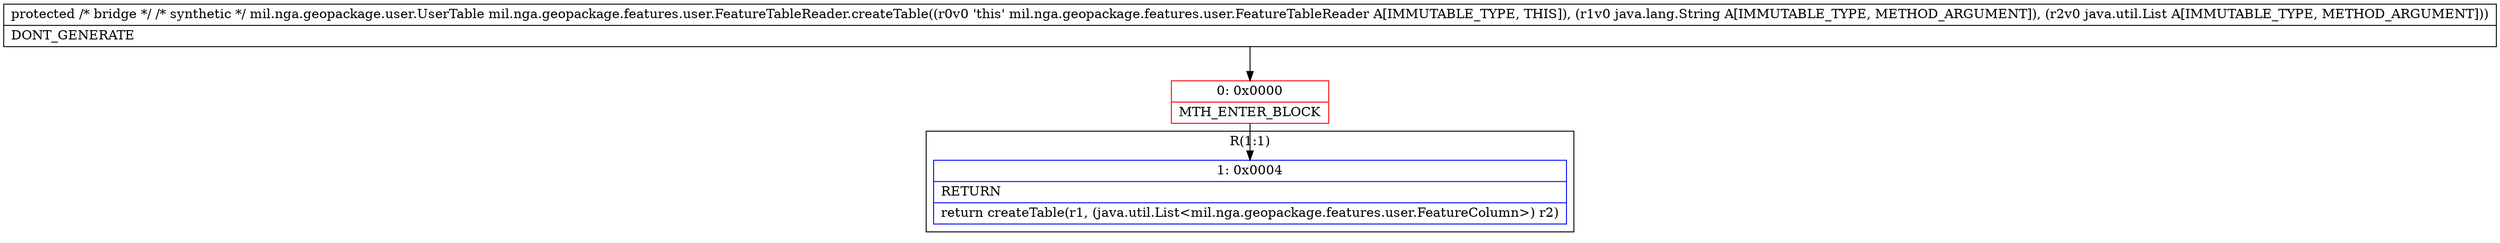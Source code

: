 digraph "CFG formil.nga.geopackage.features.user.FeatureTableReader.createTable(Ljava\/lang\/String;Ljava\/util\/List;)Lmil\/nga\/geopackage\/user\/UserTable;" {
subgraph cluster_Region_960945586 {
label = "R(1:1)";
node [shape=record,color=blue];
Node_1 [shape=record,label="{1\:\ 0x0004|RETURN\l|return createTable(r1, (java.util.List\<mil.nga.geopackage.features.user.FeatureColumn\>) r2)\l}"];
}
Node_0 [shape=record,color=red,label="{0\:\ 0x0000|MTH_ENTER_BLOCK\l}"];
MethodNode[shape=record,label="{protected \/* bridge *\/ \/* synthetic *\/ mil.nga.geopackage.user.UserTable mil.nga.geopackage.features.user.FeatureTableReader.createTable((r0v0 'this' mil.nga.geopackage.features.user.FeatureTableReader A[IMMUTABLE_TYPE, THIS]), (r1v0 java.lang.String A[IMMUTABLE_TYPE, METHOD_ARGUMENT]), (r2v0 java.util.List A[IMMUTABLE_TYPE, METHOD_ARGUMENT]))  | DONT_GENERATE\l}"];
MethodNode -> Node_0;
Node_0 -> Node_1;
}

